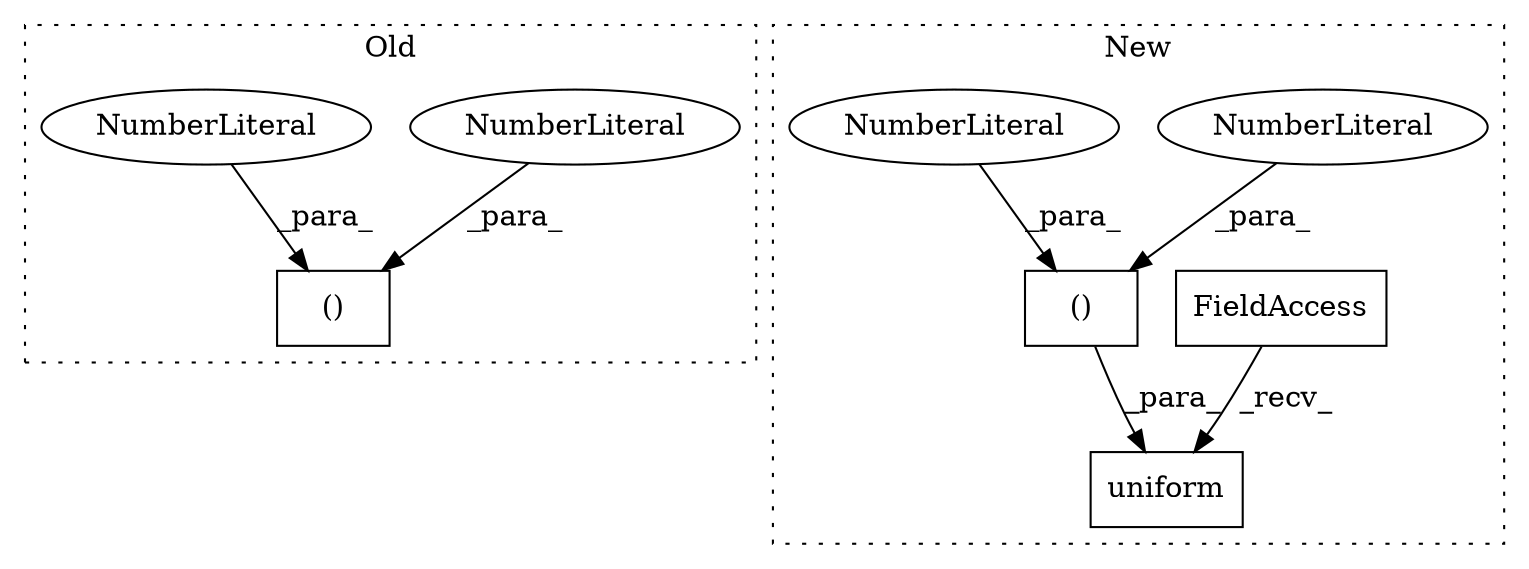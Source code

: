 digraph G {
subgraph cluster0 {
1 [label="()" a="106" s="5498" l="47" shape="box"];
5 [label="NumberLiteral" a="34" s="5512" l="1" shape="ellipse"];
6 [label="NumberLiteral" a="34" s="5542" l="3" shape="ellipse"];
label = "Old";
style="dotted";
}
subgraph cluster1 {
2 [label="uniform" a="32" s="7767,7780" l="8,1" shape="box"];
3 [label="FieldAccess" a="22" s="7751" l="15" shape="box"];
4 [label="()" a="106" s="7325" l="47" shape="box"];
7 [label="NumberLiteral" a="34" s="7339" l="1" shape="ellipse"];
8 [label="NumberLiteral" a="34" s="7369" l="3" shape="ellipse"];
label = "New";
style="dotted";
}
3 -> 2 [label="_recv_"];
4 -> 2 [label="_para_"];
5 -> 1 [label="_para_"];
6 -> 1 [label="_para_"];
7 -> 4 [label="_para_"];
8 -> 4 [label="_para_"];
}
